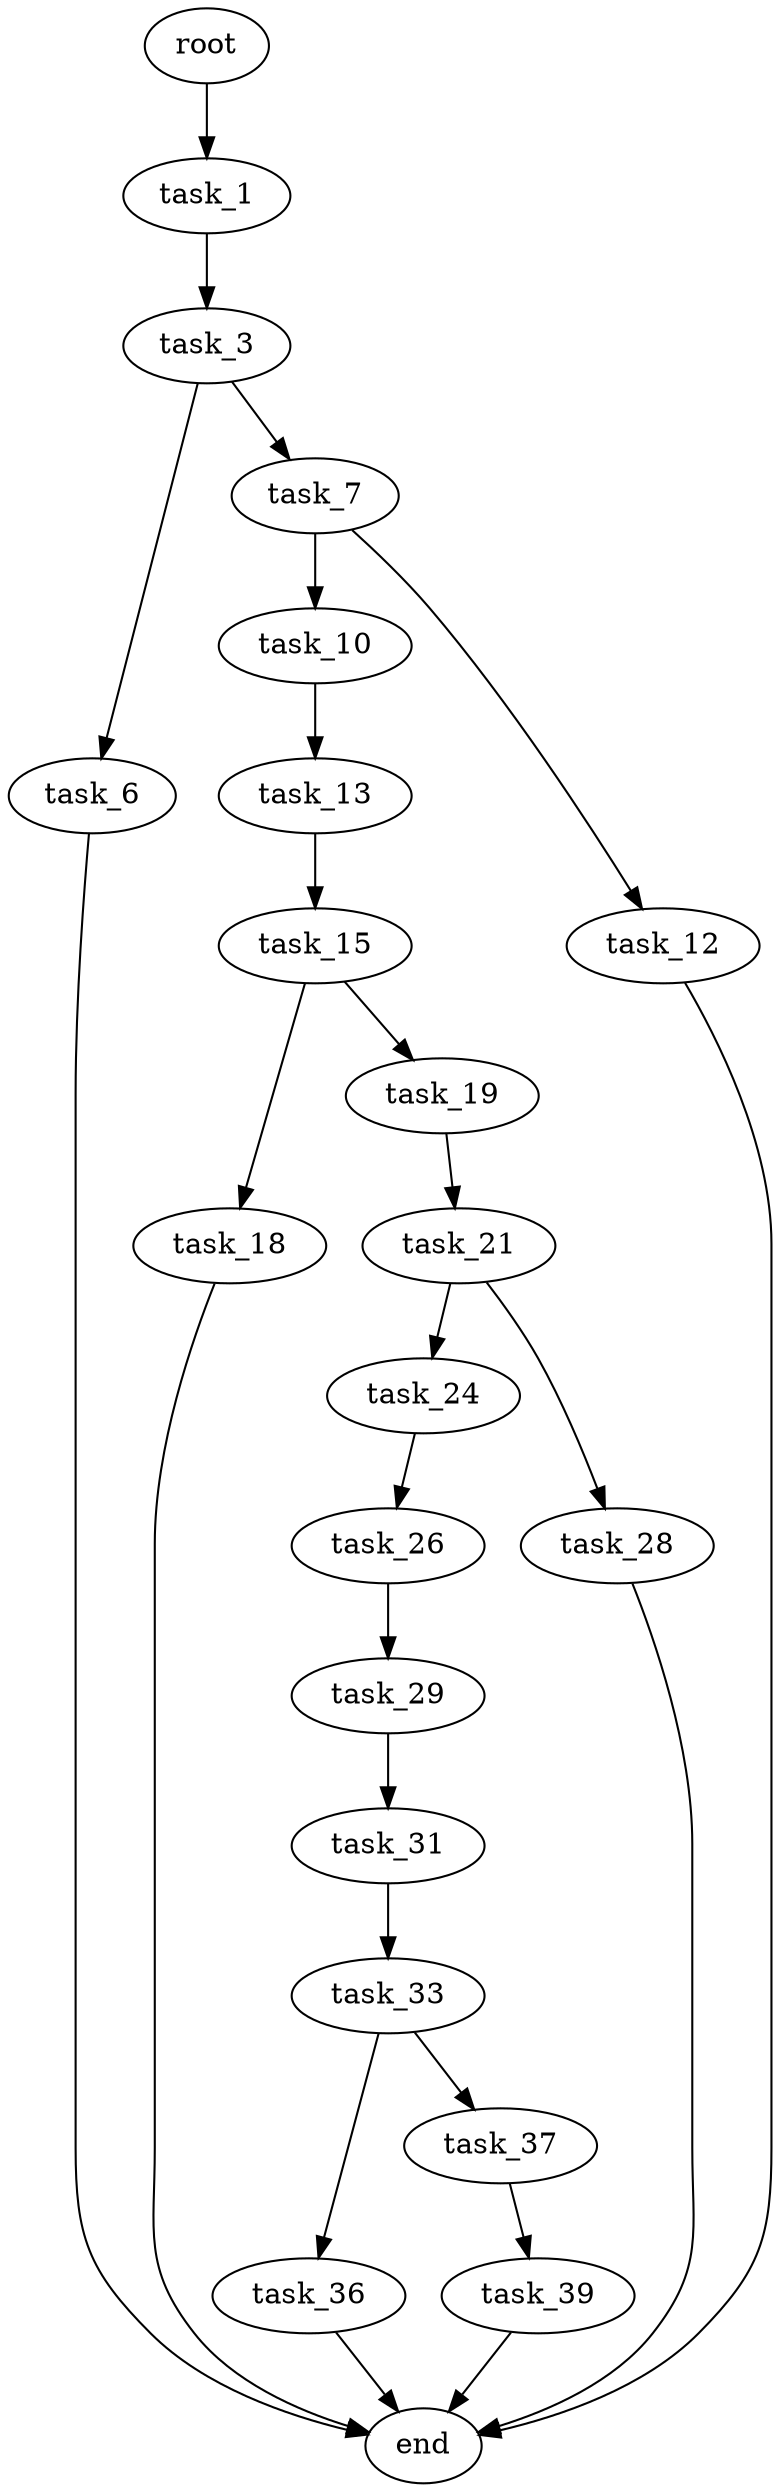 digraph G {
  root [size="0.000000"];
  task_1 [size="436686590840.000000"];
  task_3 [size="8589934592.000000"];
  task_6 [size="6160517542.000000"];
  task_7 [size="231928233984.000000"];
  end [size="0.000000"];
  task_10 [size="549755813888.000000"];
  task_12 [size="206637917413.000000"];
  task_13 [size="8589934592.000000"];
  task_15 [size="26925036066.000000"];
  task_18 [size="549755813888.000000"];
  task_19 [size="368293445632.000000"];
  task_21 [size="481644575976.000000"];
  task_24 [size="231928233984.000000"];
  task_28 [size="338885803960.000000"];
  task_26 [size="105528874498.000000"];
  task_29 [size="368293445632.000000"];
  task_31 [size="549755813888.000000"];
  task_33 [size="724165681260.000000"];
  task_36 [size="222315969677.000000"];
  task_37 [size="1073741824000.000000"];
  task_39 [size="68719476736.000000"];

  root -> task_1 [size="1.000000"];
  task_1 -> task_3 [size="301989888.000000"];
  task_3 -> task_6 [size="33554432.000000"];
  task_3 -> task_7 [size="33554432.000000"];
  task_6 -> end [size="1.000000"];
  task_7 -> task_10 [size="301989888.000000"];
  task_7 -> task_12 [size="301989888.000000"];
  task_10 -> task_13 [size="536870912.000000"];
  task_12 -> end [size="1.000000"];
  task_13 -> task_15 [size="33554432.000000"];
  task_15 -> task_18 [size="33554432.000000"];
  task_15 -> task_19 [size="33554432.000000"];
  task_18 -> end [size="1.000000"];
  task_19 -> task_21 [size="411041792.000000"];
  task_21 -> task_24 [size="301989888.000000"];
  task_21 -> task_28 [size="301989888.000000"];
  task_24 -> task_26 [size="301989888.000000"];
  task_28 -> end [size="1.000000"];
  task_26 -> task_29 [size="209715200.000000"];
  task_29 -> task_31 [size="411041792.000000"];
  task_31 -> task_33 [size="536870912.000000"];
  task_33 -> task_36 [size="679477248.000000"];
  task_33 -> task_37 [size="679477248.000000"];
  task_36 -> end [size="1.000000"];
  task_37 -> task_39 [size="838860800.000000"];
  task_39 -> end [size="1.000000"];
}
